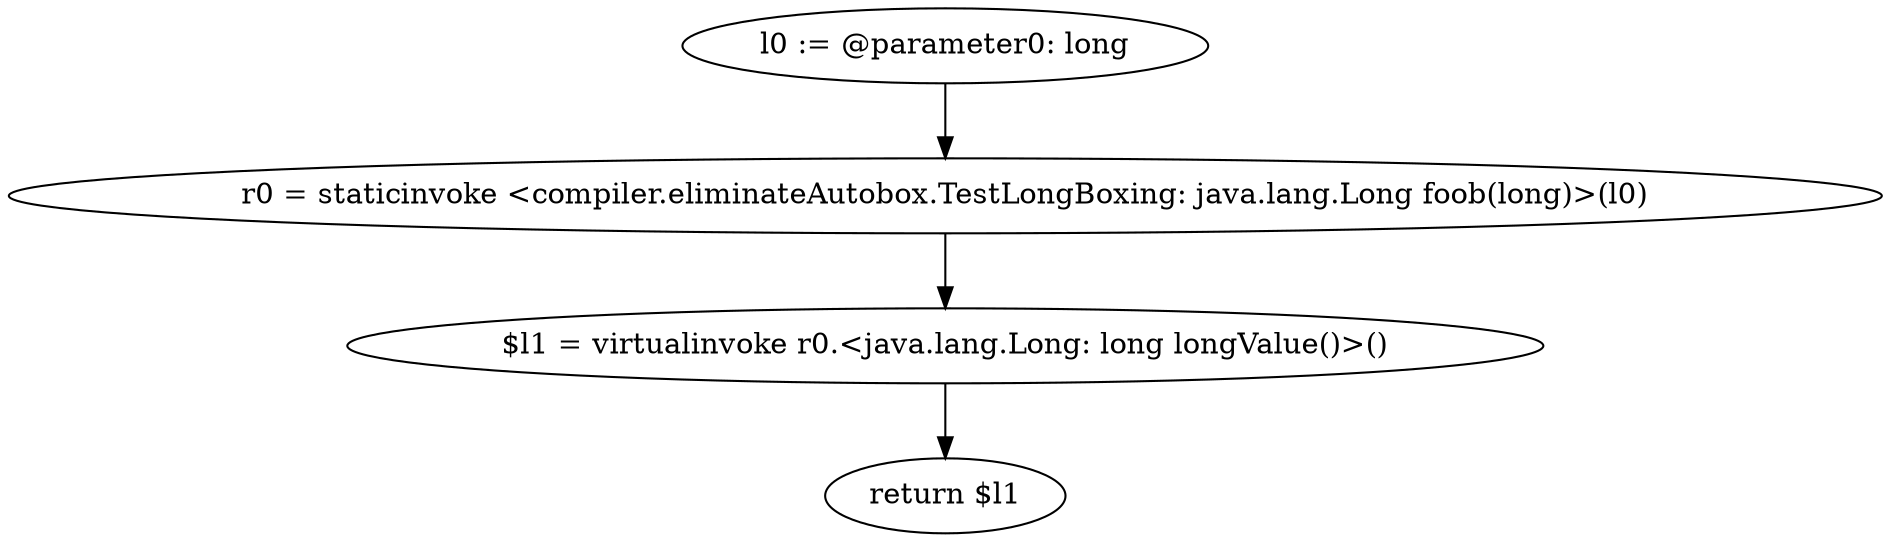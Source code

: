 digraph "unitGraph" {
    "l0 := @parameter0: long"
    "r0 = staticinvoke <compiler.eliminateAutobox.TestLongBoxing: java.lang.Long foob(long)>(l0)"
    "$l1 = virtualinvoke r0.<java.lang.Long: long longValue()>()"
    "return $l1"
    "l0 := @parameter0: long"->"r0 = staticinvoke <compiler.eliminateAutobox.TestLongBoxing: java.lang.Long foob(long)>(l0)";
    "r0 = staticinvoke <compiler.eliminateAutobox.TestLongBoxing: java.lang.Long foob(long)>(l0)"->"$l1 = virtualinvoke r0.<java.lang.Long: long longValue()>()";
    "$l1 = virtualinvoke r0.<java.lang.Long: long longValue()>()"->"return $l1";
}
